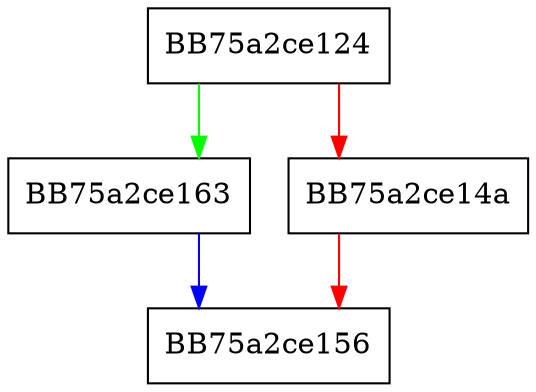 digraph PushSigData {
  node [shape="box"];
  graph [splines=ortho];
  BB75a2ce124 -> BB75a2ce163 [color="green"];
  BB75a2ce124 -> BB75a2ce14a [color="red"];
  BB75a2ce14a -> BB75a2ce156 [color="red"];
  BB75a2ce163 -> BB75a2ce156 [color="blue"];
}